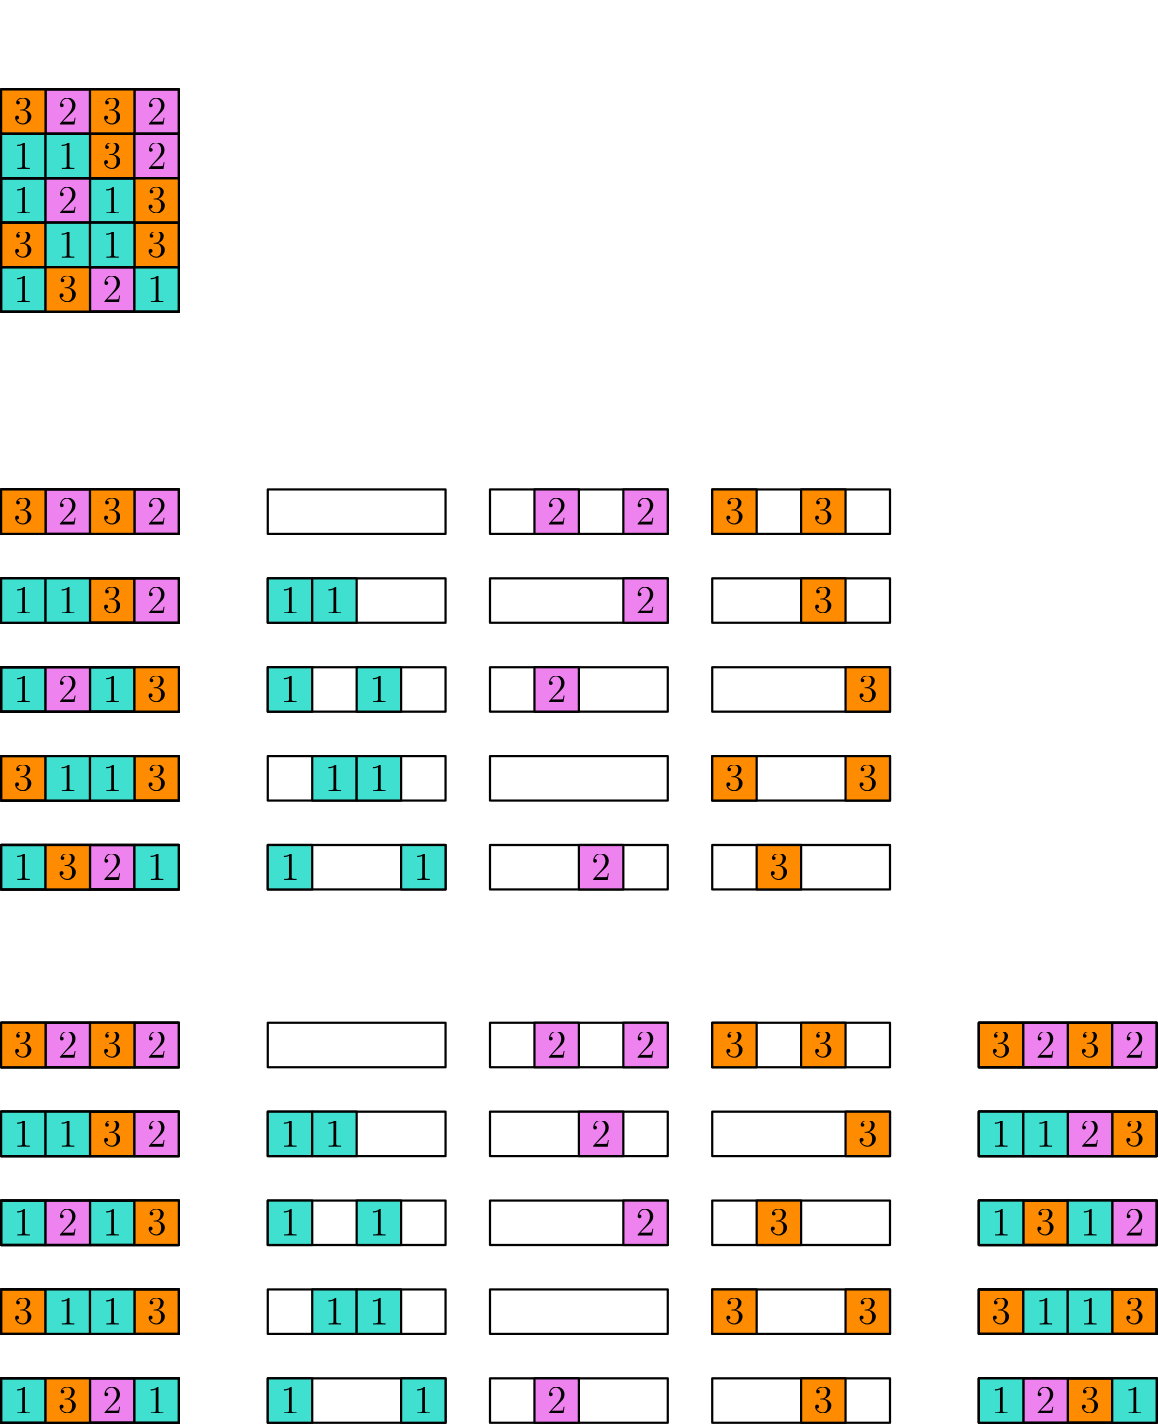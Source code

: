 <?xml version="1.0"?>
<!DOCTYPE ipe SYSTEM "ipe.dtd">
<ipe version="70206" creator="Ipe 7.2.7">
<info created="D:20171208155741" modified="D:20171208161820"/>
<ipestyle name="basic">
<symbol name="arrow/arc(spx)">
<path stroke="sym-stroke" fill="sym-stroke" pen="sym-pen">
0 0 m
-1 0.333 l
-1 -0.333 l
h
</path>
</symbol>
<symbol name="arrow/farc(spx)">
<path stroke="sym-stroke" fill="white" pen="sym-pen">
0 0 m
-1 0.333 l
-1 -0.333 l
h
</path>
</symbol>
<symbol name="arrow/ptarc(spx)">
<path stroke="sym-stroke" fill="sym-stroke" pen="sym-pen">
0 0 m
-1 0.333 l
-0.8 0 l
-1 -0.333 l
h
</path>
</symbol>
<symbol name="arrow/fptarc(spx)">
<path stroke="sym-stroke" fill="white" pen="sym-pen">
0 0 m
-1 0.333 l
-0.8 0 l
-1 -0.333 l
h
</path>
</symbol>
<symbol name="mark/circle(sx)" transformations="translations">
<path fill="sym-stroke">
0.6 0 0 0.6 0 0 e
0.4 0 0 0.4 0 0 e
</path>
</symbol>
<symbol name="mark/disk(sx)" transformations="translations">
<path fill="sym-stroke">
0.6 0 0 0.6 0 0 e
</path>
</symbol>
<symbol name="mark/fdisk(sfx)" transformations="translations">
<group>
<path fill="sym-fill">
0.5 0 0 0.5 0 0 e
</path>
<path fill="sym-stroke" fillrule="eofill">
0.6 0 0 0.6 0 0 e
0.4 0 0 0.4 0 0 e
</path>
</group>
</symbol>
<symbol name="mark/box(sx)" transformations="translations">
<path fill="sym-stroke" fillrule="eofill">
-0.6 -0.6 m
0.6 -0.6 l
0.6 0.6 l
-0.6 0.6 l
h
-0.4 -0.4 m
0.4 -0.4 l
0.4 0.4 l
-0.4 0.4 l
h
</path>
</symbol>
<symbol name="mark/square(sx)" transformations="translations">
<path fill="sym-stroke">
-0.6 -0.6 m
0.6 -0.6 l
0.6 0.6 l
-0.6 0.6 l
h
</path>
</symbol>
<symbol name="mark/fsquare(sfx)" transformations="translations">
<group>
<path fill="sym-fill">
-0.5 -0.5 m
0.5 -0.5 l
0.5 0.5 l
-0.5 0.5 l
h
</path>
<path fill="sym-stroke" fillrule="eofill">
-0.6 -0.6 m
0.6 -0.6 l
0.6 0.6 l
-0.6 0.6 l
h
-0.4 -0.4 m
0.4 -0.4 l
0.4 0.4 l
-0.4 0.4 l
h
</path>
</group>
</symbol>
<symbol name="mark/cross(sx)" transformations="translations">
<group>
<path fill="sym-stroke">
-0.43 -0.57 m
0.57 0.43 l
0.43 0.57 l
-0.57 -0.43 l
h
</path>
<path fill="sym-stroke">
-0.43 0.57 m
0.57 -0.43 l
0.43 -0.57 l
-0.57 0.43 l
h
</path>
</group>
</symbol>
<symbol name="arrow/fnormal(spx)">
<path stroke="sym-stroke" fill="white" pen="sym-pen">
0 0 m
-1 0.333 l
-1 -0.333 l
h
</path>
</symbol>
<symbol name="arrow/pointed(spx)">
<path stroke="sym-stroke" fill="sym-stroke" pen="sym-pen">
0 0 m
-1 0.333 l
-0.8 0 l
-1 -0.333 l
h
</path>
</symbol>
<symbol name="arrow/fpointed(spx)">
<path stroke="sym-stroke" fill="white" pen="sym-pen">
0 0 m
-1 0.333 l
-0.8 0 l
-1 -0.333 l
h
</path>
</symbol>
<symbol name="arrow/linear(spx)">
<path stroke="sym-stroke" pen="sym-pen">
-1 0.333 m
0 0 l
-1 -0.333 l
</path>
</symbol>
<symbol name="arrow/fdouble(spx)">
<path stroke="sym-stroke" fill="white" pen="sym-pen">
0 0 m
-1 0.333 l
-1 -0.333 l
h
-1 0 m
-2 0.333 l
-2 -0.333 l
h
</path>
</symbol>
<symbol name="arrow/double(spx)">
<path stroke="sym-stroke" fill="sym-stroke" pen="sym-pen">
0 0 m
-1 0.333 l
-1 -0.333 l
h
-1 0 m
-2 0.333 l
-2 -0.333 l
h
</path>
</symbol>
<pen name="heavier" value="0.8"/>
<pen name="fat" value="1.2"/>
<pen name="ultrafat" value="2"/>
<symbolsize name="large" value="5"/>
<symbolsize name="small" value="2"/>
<symbolsize name="tiny" value="1.1"/>
<arrowsize name="large" value="10"/>
<arrowsize name="small" value="5"/>
<arrowsize name="tiny" value="3"/>
<color name="red" value="1 0 0"/>
<color name="green" value="0 1 0"/>
<color name="blue" value="0 0 1"/>
<color name="yellow" value="1 1 0"/>
<color name="orange" value="1 0.647 0"/>
<color name="gold" value="1 0.843 0"/>
<color name="purple" value="0.627 0.125 0.941"/>
<color name="gray" value="0.745"/>
<color name="brown" value="0.647 0.165 0.165"/>
<color name="navy" value="0 0 0.502"/>
<color name="pink" value="1 0.753 0.796"/>
<color name="seagreen" value="0.18 0.545 0.341"/>
<color name="turquoise" value="0.251 0.878 0.816"/>
<color name="violet" value="0.933 0.51 0.933"/>
<color name="darkblue" value="0 0 0.545"/>
<color name="darkcyan" value="0 0.545 0.545"/>
<color name="darkgray" value="0.663"/>
<color name="darkgreen" value="0 0.392 0"/>
<color name="darkmagenta" value="0.545 0 0.545"/>
<color name="darkorange" value="1 0.549 0"/>
<color name="darkred" value="0.545 0 0"/>
<color name="lightblue" value="0.678 0.847 0.902"/>
<color name="lightcyan" value="0.878 1 1"/>
<color name="lightgray" value="0.827"/>
<color name="lightgreen" value="0.565 0.933 0.565"/>
<color name="lightyellow" value="1 1 0.878"/>
<dashstyle name="dashed" value="[4] 0"/>
<dashstyle name="dotted" value="[1 3] 0"/>
<dashstyle name="dash dotted" value="[4 2 1 2] 0"/>
<dashstyle name="dash dot dotted" value="[4 2 1 2 1 2] 0"/>
<textsize name="large" value="\large"/>
<textsize name="Large" value="\Large"/>
<textsize name="LARGE" value="\LARGE"/>
<textsize name="huge" value="\huge"/>
<textsize name="Huge" value="\Huge"/>
<textsize name="small" value="\small"/>
<textsize name="footnote" value="\footnotesize"/>
<textsize name="tiny" value="\tiny"/>
<textstyle name="center" begin="\begin{center}" end="\end{center}"/>
<textstyle name="itemize" begin="\begin{itemize}" end="\end{itemize}"/>
<textstyle name="item" begin="\begin{itemize}\item{}" end="\end{itemize}"/>
<gridsize name="4 pts" value="4"/>
<gridsize name="8 pts (~3 mm)" value="8"/>
<gridsize name="16 pts (~6 mm)" value="16"/>
<gridsize name="32 pts (~12 mm)" value="32"/>
<gridsize name="10 pts (~3.5 mm)" value="10"/>
<gridsize name="20 pts (~7 mm)" value="20"/>
<gridsize name="14 pts (~5 mm)" value="14"/>
<gridsize name="28 pts (~10 mm)" value="28"/>
<gridsize name="56 pts (~20 mm)" value="56"/>
<anglesize name="90 deg" value="90"/>
<anglesize name="60 deg" value="60"/>
<anglesize name="45 deg" value="45"/>
<anglesize name="30 deg" value="30"/>
<anglesize name="22.5 deg" value="22.5"/>
<opacity name="10%" value="0.1"/>
<opacity name="30%" value="0.3"/>
<opacity name="50%" value="0.5"/>
<opacity name="75%" value="0.75"/>
<tiling name="falling" angle="-60" step="4" width="1"/>
<tiling name="rising" angle="30" step="4" width="1"/>
</ipestyle>
<page>
<layer name="alpha"/>
<view layers="alpha" active="alpha"/>
<path layer="alpha" matrix="0.5 0 0 0.5 192 192" stroke="black" pen="heavier">
64 384 m
64 352 l
192 352 l
192 384 l
h
</path>
<path matrix="0.5 0 0 0.5 192 96" stroke="black" pen="heavier">
224 384 m
224 352 l
352 352 l
352 384 l
h
</path>
<group matrix="0.5 0 0 0.5 192 192">
<path stroke="black" pen="heavier">
224 384 m
224 352 l
352 352 l
352 384 l
h
</path>
<group matrix="1 0 0 1 -96 -256">
<path matrix="1 0 0 1 0 160" stroke="black" fill="violet" pen="heavier">
384 448 m
384 480 l
352 480 l
352 448 l
h
</path>
<text matrix="1 0 0 1 192 64" transformations="translations" pos="176 560" stroke="black" type="label" width="7.024" height="9.245" depth="0" halign="center" valign="center" size="Large" style="math">2</text>
</group>
<group matrix="1 0 0 1 -32 -256">
<path matrix="1 0 0 1 0 160" stroke="black" fill="violet" pen="heavier">
384 448 m
384 480 l
352 480 l
352 448 l
h
</path>
<text matrix="1 0 0 1 192 64" transformations="translations" pos="176 560" stroke="black" type="label" width="7.024" height="9.245" depth="0" halign="center" valign="center" size="Large" style="math">2</text>
</group>
</group>
<group matrix="0.5 0 0 0.5 192 192">
<path stroke="black" pen="heavier">
384 384 m
384 352 l
512 352 l
512 384 l
h
</path>
<group matrix="1 0 0 1 0 -224">
<path matrix="1 0 0 1 0 160" stroke="black" fill="darkorange" pen="heavier">
416 416 m
416 448 l
384 448 l
384 416 l
h
</path>
<text matrix="1 0 0 1 224 32" transformations="translations" pos="176 560" stroke="black" type="label" width="7.024" height="9.245" depth="0" halign="center" valign="center" size="Large" style="math">3</text>
</group>
<group matrix="1 0 0 1 64 -224">
<path matrix="1 0 0 1 0 160" stroke="black" fill="darkorange" pen="heavier">
416 416 m
416 448 l
384 448 l
384 416 l
h
</path>
<text matrix="1 0 0 1 224 32" transformations="translations" pos="176 560" stroke="black" type="label" width="7.024" height="9.245" depth="0" halign="center" valign="center" size="Large" style="math">3</text>
</group>
</group>
<group matrix="0.5 0 0 0.5 192 192">
<path matrix="1 0 0 1 0 -64" stroke="black" pen="heavier">
384 384 m
384 352 l
512 352 l
512 384 l
h
</path>
<group matrix="1 0 0 1 64 -288">
<path matrix="1 0 0 1 0 160" stroke="black" fill="darkorange" pen="heavier">
416 416 m
416 448 l
384 448 l
384 416 l
h
</path>
<text matrix="1 0 0 1 224 32" transformations="translations" pos="176 560" stroke="black" type="label" width="7.024" height="9.245" depth="0" halign="center" valign="center" size="Large" style="math">3</text>
</group>
</group>
<group matrix="0.5 0 0 0.5 192 192">
<path matrix="1 0 0 1 0 -64" stroke="black" pen="heavier">
224 384 m
224 352 l
352 352 l
352 384 l
h
</path>
<group matrix="1 0 0 1 -32 -320">
<path matrix="1 0 0 1 0 160" stroke="black" fill="violet" pen="heavier">
384 448 m
384 480 l
352 480 l
352 448 l
h
</path>
<text matrix="1 0 0 1 192 64" transformations="translations" pos="176 560" stroke="black" type="label" width="7.024" height="9.245" depth="0" halign="center" valign="center" size="Large" style="math">2</text>
</group>
</group>
<group matrix="0.5 0 0 0.5 192 192">
<path matrix="1 0 0 1 0 -64" stroke="black" pen="heavier">
64 384 m
64 352 l
192 352 l
192 384 l
h
</path>
<group matrix="1 0 0 1 -256 -352">
<path matrix="1 0 0 1 0 160" stroke="black" fill="turquoise" pen="heavier">
320 512 m
320 480 l
352 480 l
352 512 l
h
</path>
<text matrix="1 0 0 1 160 96" transformations="translations" pos="176 560" stroke="black" type="label" width="7.024" height="9.245" depth="0" halign="center" valign="center" size="Large" style="math">1</text>
</group>
<group matrix="1 0 0 1 -224 -352">
<path matrix="1 0 0 1 0 160" stroke="black" fill="turquoise" pen="heavier">
320 512 m
320 480 l
352 480 l
352 512 l
h
</path>
<text matrix="1 0 0 1 160 96" transformations="translations" pos="176 560" stroke="black" type="label" width="7.024" height="9.245" depth="0" halign="center" valign="center" size="Large" style="math">1</text>
</group>
</group>
<group matrix="0.5 0 0 0.5 192 192">
<path matrix="1 0 0 1 0 -128" stroke="black" pen="heavier">
64 384 m
64 352 l
192 352 l
192 384 l
h
</path>
<group matrix="1 0 0 1 -256 -416">
<path matrix="1 0 0 1 0 160" stroke="black" fill="turquoise" pen="heavier">
320 512 m
320 480 l
352 480 l
352 512 l
h
</path>
<text matrix="1 0 0 1 160 96" transformations="translations" pos="176 560" stroke="black" type="label" width="7.024" height="9.245" depth="0" halign="center" valign="center" size="Large" style="math">1</text>
</group>
<group matrix="1 0 0 1 -192 -416">
<path matrix="1 0 0 1 0 160" stroke="black" fill="turquoise" pen="heavier">
320 512 m
320 480 l
352 480 l
352 512 l
h
</path>
<text matrix="1 0 0 1 160 96" transformations="translations" pos="176 560" stroke="black" type="label" width="7.024" height="9.245" depth="0" halign="center" valign="center" size="Large" style="math">1</text>
</group>
</group>
<group matrix="0.5 0 0 0.5 192 192">
<path matrix="1 0 0 1 0 -128" stroke="black" pen="heavier">
224 384 m
224 352 l
352 352 l
352 384 l
h
</path>
<group matrix="1 0 0 1 -96 -384">
<path matrix="1 0 0 1 0 160" stroke="black" fill="violet" pen="heavier">
384 448 m
384 480 l
352 480 l
352 448 l
h
</path>
<text matrix="1 0 0 1 192 64" transformations="translations" pos="176 560" stroke="black" type="label" width="7.024" height="9.245" depth="0" halign="center" valign="center" size="Large" style="math">2</text>
</group>
</group>
<group matrix="0.5 0 0 0.5 192 192">
<path matrix="1 0 0 1 0 -128" stroke="black" pen="heavier">
384 384 m
384 352 l
512 352 l
512 384 l
h
</path>
<group matrix="1 0 0 1 96 -352">
<path matrix="1 0 0 1 0 160" stroke="black" fill="darkorange" pen="heavier">
416 416 m
416 448 l
384 448 l
384 416 l
h
</path>
<text matrix="1 0 0 1 224 32" transformations="translations" pos="176 560" stroke="black" type="label" width="7.024" height="9.245" depth="0" halign="center" valign="center" size="Large" style="math">3</text>
</group>
</group>
<group matrix="0.5 0 0 0.5 192 192">
<path matrix="1 0 0 1 0 -192" stroke="black" pen="heavier">
384 384 m
384 352 l
512 352 l
512 384 l
h
</path>
<group matrix="1 0 0 1 0 -416">
<path matrix="1 0 0 1 0 160" stroke="black" fill="darkorange" pen="heavier">
416 416 m
416 448 l
384 448 l
384 416 l
h
</path>
<text matrix="1 0 0 1 224 32" transformations="translations" pos="176 560" stroke="black" type="label" width="7.024" height="9.245" depth="0" halign="center" valign="center" size="Large" style="math">3</text>
</group>
<group matrix="1 0 0 1 96 -416">
<path matrix="1 0 0 1 0 160" stroke="black" fill="darkorange" pen="heavier">
416 416 m
416 448 l
384 448 l
384 416 l
h
</path>
<text matrix="1 0 0 1 224 32" transformations="translations" pos="176 560" stroke="black" type="label" width="7.024" height="9.245" depth="0" halign="center" valign="center" size="Large" style="math">3</text>
</group>
</group>
<group matrix="0.5 0 0 0.5 192 192">
<path matrix="1 0 0 1 0 -192" stroke="black" pen="heavier">
64 384 m
64 352 l
192 352 l
192 384 l
h
</path>
<group matrix="1 0 0 1 -224 -480">
<path matrix="1 0 0 1 0 160" stroke="black" fill="turquoise" pen="heavier">
320 512 m
320 480 l
352 480 l
352 512 l
h
</path>
<text matrix="1 0 0 1 160 96" transformations="translations" pos="176 560" stroke="black" type="label" width="7.024" height="9.245" depth="0" halign="center" valign="center" size="Large" style="math">1</text>
</group>
<group matrix="1 0 0 1 -192 -480">
<path matrix="1 0 0 1 0 160" stroke="black" fill="turquoise" pen="heavier">
320 512 m
320 480 l
352 480 l
352 512 l
h
</path>
<text matrix="1 0 0 1 160 96" transformations="translations" pos="176 560" stroke="black" type="label" width="7.024" height="9.245" depth="0" halign="center" valign="center" size="Large" style="math">1</text>
</group>
</group>
<group matrix="0.5 0 0 0.5 192 192">
<path matrix="1 0 0 1 0 -256" stroke="black" pen="heavier">
224 384 m
224 352 l
352 352 l
352 384 l
h
</path>
<group matrix="1 0 0 1 -64 -512">
<path matrix="1 0 0 1 0 160" stroke="black" fill="violet" pen="heavier">
384 448 m
384 480 l
352 480 l
352 448 l
h
</path>
<text matrix="1 0 0 1 192 64" transformations="translations" pos="176 560" stroke="black" type="label" width="7.024" height="9.245" depth="0" halign="center" valign="center" size="Large" style="math">2</text>
</group>
</group>
<group matrix="0.5 0 0 0.5 192 192">
<path matrix="1 0 0 1 0 -256" stroke="black" pen="heavier">
64 384 m
64 352 l
192 352 l
192 384 l
h
</path>
<group matrix="1 0 0 1 -256 -544">
<path matrix="1 0 0 1 0 160" stroke="black" fill="turquoise" pen="heavier">
320 512 m
320 480 l
352 480 l
352 512 l
h
</path>
<text matrix="1 0 0 1 160 96" transformations="translations" pos="176 560" stroke="black" type="label" width="7.024" height="9.245" depth="0" halign="center" valign="center" size="Large" style="math">1</text>
</group>
<group matrix="1 0 0 1 -160 -544">
<path matrix="1 0 0 1 0 160" stroke="black" fill="turquoise" pen="heavier">
320 512 m
320 480 l
352 480 l
352 512 l
h
</path>
<text matrix="1 0 0 1 160 96" transformations="translations" pos="176 560" stroke="black" type="label" width="7.024" height="9.245" depth="0" halign="center" valign="center" size="Large" style="math">1</text>
</group>
</group>
<group matrix="0.5 0 0 0.5 192 192">
<path matrix="1 0 0 1 0 -256" stroke="black" pen="heavier">
384 384 m
384 352 l
512 352 l
512 384 l
h
</path>
<group matrix="1 0 0 1 32 -480">
<path matrix="1 0 0 1 0 160" stroke="black" fill="darkorange" pen="heavier">
416 416 m
416 448 l
384 448 l
384 416 l
h
</path>
<text matrix="1 0 0 1 224 32" transformations="translations" pos="176 560" stroke="black" type="label" width="7.024" height="9.245" depth="0" halign="center" valign="center" size="Large" style="math">3</text>
</group>
</group>
<path matrix="0.5 0 0 0.5 96 192" stroke="black" pen="heavier">
64 384 m
64 352 l
192 352 l
192 384 l
h
</path>
<path matrix="0.5 0 0 0.5 16 96" stroke="black" pen="heavier">
224 384 m
224 352 l
352 352 l
352 384 l
h
</path>
<group matrix="0.5 0 0 0.5 16 192">
<path stroke="black" pen="heavier">
224 384 m
224 352 l
352 352 l
352 384 l
h
</path>
<group matrix="1 0 0 1 -96 -256">
<path matrix="1 0 0 1 0 160" stroke="black" fill="violet" pen="heavier">
384 448 m
384 480 l
352 480 l
352 448 l
h
</path>
<text matrix="1 0 0 1 192 64" transformations="translations" pos="176 560" stroke="black" type="label" width="7.024" height="9.245" depth="0" halign="center" valign="center" size="Large" style="math">2</text>
</group>
<group matrix="1 0 0 1 -32 -256">
<path matrix="1 0 0 1 0 160" stroke="black" fill="violet" pen="heavier">
384 448 m
384 480 l
352 480 l
352 448 l
h
</path>
<text matrix="1 0 0 1 192 64" transformations="translations" pos="176 560" stroke="black" type="label" width="7.024" height="9.245" depth="0" halign="center" valign="center" size="Large" style="math">2</text>
</group>
</group>
<group matrix="0.5 0 0 0.5 -64 192">
<path stroke="black" pen="heavier">
384 384 m
384 352 l
512 352 l
512 384 l
h
</path>
<group matrix="1 0 0 1 0 -224">
<path matrix="1 0 0 1 0 160" stroke="black" fill="darkorange" pen="heavier">
416 416 m
416 448 l
384 448 l
384 416 l
h
</path>
<text matrix="1 0 0 1 224 32" transformations="translations" pos="176 560" stroke="black" type="label" width="7.024" height="9.245" depth="0" halign="center" valign="center" size="Large" style="math">3</text>
</group>
<group matrix="1 0 0 1 64 -224">
<path matrix="1 0 0 1 0 160" stroke="black" fill="darkorange" pen="heavier">
416 416 m
416 448 l
384 448 l
384 416 l
h
</path>
<text matrix="1 0 0 1 224 32" transformations="translations" pos="176 560" stroke="black" type="label" width="7.024" height="9.245" depth="0" halign="center" valign="center" size="Large" style="math">3</text>
</group>
</group>
<group matrix="0.5 0 0 0.5 -64 192">
<path matrix="1 0 0 1 0 -64" stroke="black" pen="heavier">
384 384 m
384 352 l
512 352 l
512 384 l
h
</path>
<group matrix="1 0 0 1 64 -288">
<path matrix="1 0 0 1 0 160" stroke="black" fill="darkorange" pen="heavier">
416 416 m
416 448 l
384 448 l
384 416 l
h
</path>
<text matrix="1 0 0 1 224 32" transformations="translations" pos="176 560" stroke="black" type="label" width="7.024" height="9.245" depth="0" halign="center" valign="center" size="Large" style="math">3</text>
</group>
</group>
<group matrix="0.5 0 0 0.5 16 192">
<path matrix="1 0 0 1 0 -64" stroke="black" pen="heavier">
224 384 m
224 352 l
352 352 l
352 384 l
h
</path>
<group matrix="1 0 0 1 -32 -320">
<path matrix="1 0 0 1 0 160" stroke="black" fill="violet" pen="heavier">
384 448 m
384 480 l
352 480 l
352 448 l
h
</path>
<text matrix="1 0 0 1 192 64" transformations="translations" pos="176 560" stroke="black" type="label" width="7.024" height="9.245" depth="0" halign="center" valign="center" size="Large" style="math">2</text>
</group>
</group>
<group matrix="0.5 0 0 0.5 96 192">
<path matrix="1 0 0 1 0 -64" stroke="black" pen="heavier">
64 384 m
64 352 l
192 352 l
192 384 l
h
</path>
<group matrix="1 0 0 1 -256 -352">
<path matrix="1 0 0 1 0 160" stroke="black" fill="turquoise" pen="heavier">
320 512 m
320 480 l
352 480 l
352 512 l
h
</path>
<text matrix="1 0 0 1 160 96" transformations="translations" pos="176 560" stroke="black" type="label" width="7.024" height="9.245" depth="0" halign="center" valign="center" size="Large" style="math">1</text>
</group>
<group matrix="1 0 0 1 -224 -352">
<path matrix="1 0 0 1 0 160" stroke="black" fill="turquoise" pen="heavier">
320 512 m
320 480 l
352 480 l
352 512 l
h
</path>
<text matrix="1 0 0 1 160 96" transformations="translations" pos="176 560" stroke="black" type="label" width="7.024" height="9.245" depth="0" halign="center" valign="center" size="Large" style="math">1</text>
</group>
</group>
<group matrix="0.5 0 0 0.5 96 192">
<path matrix="1 0 0 1 0 -128" stroke="black" pen="heavier">
64 384 m
64 352 l
192 352 l
192 384 l
h
</path>
<group matrix="1 0 0 1 -256 -416">
<path matrix="1 0 0 1 0 160" stroke="black" fill="turquoise" pen="heavier">
320 512 m
320 480 l
352 480 l
352 512 l
h
</path>
<text matrix="1 0 0 1 160 96" transformations="translations" pos="176 560" stroke="black" type="label" width="7.024" height="9.245" depth="0" halign="center" valign="center" size="Large" style="math">1</text>
</group>
<group matrix="1 0 0 1 -192 -416">
<path matrix="1 0 0 1 0 160" stroke="black" fill="turquoise" pen="heavier">
320 512 m
320 480 l
352 480 l
352 512 l
h
</path>
<text matrix="1 0 0 1 160 96" transformations="translations" pos="176 560" stroke="black" type="label" width="7.024" height="9.245" depth="0" halign="center" valign="center" size="Large" style="math">1</text>
</group>
</group>
<group matrix="0.5 0 0 0.5 16 192">
<path matrix="1 0 0 1 0 -128" stroke="black" pen="heavier">
224 384 m
224 352 l
352 352 l
352 384 l
h
</path>
<group matrix="1 0 0 1 -96 -384">
<path matrix="1 0 0 1 0 160" stroke="black" fill="violet" pen="heavier">
384 448 m
384 480 l
352 480 l
352 448 l
h
</path>
<text matrix="1 0 0 1 192 64" transformations="translations" pos="176 560" stroke="black" type="label" width="7.024" height="9.245" depth="0" halign="center" valign="center" size="Large" style="math">2</text>
</group>
</group>
<group matrix="0.5 0 0 0.5 -64 192">
<path matrix="1 0 0 1 0 -128" stroke="black" pen="heavier">
384 384 m
384 352 l
512 352 l
512 384 l
h
</path>
<group matrix="1 0 0 1 96 -352">
<path matrix="1 0 0 1 0 160" stroke="black" fill="darkorange" pen="heavier">
416 416 m
416 448 l
384 448 l
384 416 l
h
</path>
<text matrix="1 0 0 1 224 32" transformations="translations" pos="176 560" stroke="black" type="label" width="7.024" height="9.245" depth="0" halign="center" valign="center" size="Large" style="math">3</text>
</group>
</group>
<group matrix="0.5 0 0 0.5 -64 192">
<path matrix="1 0 0 1 0 -192" stroke="black" pen="heavier">
384 384 m
384 352 l
512 352 l
512 384 l
h
</path>
<group matrix="1 0 0 1 0 -416">
<path matrix="1 0 0 1 0 160" stroke="black" fill="darkorange" pen="heavier">
416 416 m
416 448 l
384 448 l
384 416 l
h
</path>
<text matrix="1 0 0 1 224 32" transformations="translations" pos="176 560" stroke="black" type="label" width="7.024" height="9.245" depth="0" halign="center" valign="center" size="Large" style="math">3</text>
</group>
<group matrix="1 0 0 1 96 -416">
<path matrix="1 0 0 1 0 160" stroke="black" fill="darkorange" pen="heavier">
416 416 m
416 448 l
384 448 l
384 416 l
h
</path>
<text matrix="1 0 0 1 224 32" transformations="translations" pos="176 560" stroke="black" type="label" width="7.024" height="9.245" depth="0" halign="center" valign="center" size="Large" style="math">3</text>
</group>
</group>
<group matrix="0.5 0 0 0.5 96 192">
<path matrix="1 0 0 1 0 -192" stroke="black" pen="heavier">
64 384 m
64 352 l
192 352 l
192 384 l
h
</path>
<group matrix="1 0 0 1 -224 -480">
<path matrix="1 0 0 1 0 160" stroke="black" fill="turquoise" pen="heavier">
320 512 m
320 480 l
352 480 l
352 512 l
h
</path>
<text matrix="1 0 0 1 160 96" transformations="translations" pos="176 560" stroke="black" type="label" width="7.024" height="9.245" depth="0" halign="center" valign="center" size="Large" style="math">1</text>
</group>
<group matrix="1 0 0 1 -192 -480">
<path matrix="1 0 0 1 0 160" stroke="black" fill="turquoise" pen="heavier">
320 512 m
320 480 l
352 480 l
352 512 l
h
</path>
<text matrix="1 0 0 1 160 96" transformations="translations" pos="176 560" stroke="black" type="label" width="7.024" height="9.245" depth="0" halign="center" valign="center" size="Large" style="math">1</text>
</group>
</group>
<group matrix="0.5 0 0 0.5 16 192">
<path matrix="1 0 0 1 0 -256" stroke="black" pen="heavier">
224 384 m
224 352 l
352 352 l
352 384 l
h
</path>
<group matrix="1 0 0 1 -64 -512">
<path matrix="1 0 0 1 0 160" stroke="black" fill="violet" pen="heavier">
384 448 m
384 480 l
352 480 l
352 448 l
h
</path>
<text matrix="1 0 0 1 192 64" transformations="translations" pos="176 560" stroke="black" type="label" width="7.024" height="9.245" depth="0" halign="center" valign="center" size="Large" style="math">2</text>
</group>
</group>
<group matrix="0.5 0 0 0.5 96 192">
<path matrix="1 0 0 1 0 -256" stroke="black" pen="heavier">
64 384 m
64 352 l
192 352 l
192 384 l
h
</path>
<group matrix="1 0 0 1 -256 -544">
<path matrix="1 0 0 1 0 160" stroke="black" fill="turquoise" pen="heavier">
320 512 m
320 480 l
352 480 l
352 512 l
h
</path>
<text matrix="1 0 0 1 160 96" transformations="translations" pos="176 560" stroke="black" type="label" width="7.024" height="9.245" depth="0" halign="center" valign="center" size="Large" style="math">1</text>
</group>
<group matrix="1 0 0 1 -160 -544">
<path matrix="1 0 0 1 0 160" stroke="black" fill="turquoise" pen="heavier">
320 512 m
320 480 l
352 480 l
352 512 l
h
</path>
<text matrix="1 0 0 1 160 96" transformations="translations" pos="176 560" stroke="black" type="label" width="7.024" height="9.245" depth="0" halign="center" valign="center" size="Large" style="math">1</text>
</group>
</group>
<group matrix="0.5 0 0 0.5 -64 192">
<path matrix="1 0 0 1 0 -256" stroke="black" pen="heavier">
384 384 m
384 352 l
512 352 l
512 384 l
h
</path>
<group matrix="1 0 0 1 32 -480">
<path matrix="1 0 0 1 0 160" stroke="black" fill="darkorange" pen="heavier">
416 416 m
416 448 l
384 448 l
384 416 l
h
</path>
<text matrix="1 0 0 1 224 32" transformations="translations" pos="176 560" stroke="black" type="label" width="7.024" height="9.245" depth="0" halign="center" valign="center" size="Large" style="math">3</text>
</group>
</group>
<path matrix="0.5 0 0 0.5 192 0" stroke="black" pen="heavier">
64 384 m
64 352 l
192 352 l
192 384 l
h
</path>
<path matrix="0.5 0 0 0.5 192 -96" stroke="black" pen="heavier">
224 384 m
224 352 l
352 352 l
352 384 l
h
</path>
<group matrix="0.5 0 0 0.5 192 0">
<path stroke="black" pen="heavier">
224 384 m
224 352 l
352 352 l
352 384 l
h
</path>
<group matrix="1 0 0 1 -96 -256">
<path matrix="1 0 0 1 0 160" stroke="black" fill="violet" pen="heavier">
384 448 m
384 480 l
352 480 l
352 448 l
h
</path>
<text matrix="1 0 0 1 192 64" transformations="translations" pos="176 560" stroke="black" type="label" width="7.024" height="9.245" depth="0" halign="center" valign="center" size="Large" style="math">2</text>
</group>
<group matrix="1 0 0 1 -32 -256">
<path matrix="1 0 0 1 0 160" stroke="black" fill="violet" pen="heavier">
384 448 m
384 480 l
352 480 l
352 448 l
h
</path>
<text matrix="1 0 0 1 192 64" transformations="translations" pos="176 560" stroke="black" type="label" width="7.024" height="9.245" depth="0" halign="center" valign="center" size="Large" style="math">2</text>
</group>
</group>
<group matrix="0.5 0 0 0.5 192 0">
<path stroke="black" pen="heavier">
384 384 m
384 352 l
512 352 l
512 384 l
h
</path>
<group matrix="1 0 0 1 0 -224">
<path matrix="1 0 0 1 0 160" stroke="black" fill="darkorange" pen="heavier">
416 416 m
416 448 l
384 448 l
384 416 l
h
</path>
<text matrix="1 0 0 1 224 32" transformations="translations" pos="176 560" stroke="black" type="label" width="7.024" height="9.245" depth="0" halign="center" valign="center" size="Large" style="math">3</text>
</group>
<group matrix="1 0 0 1 64 -224">
<path matrix="1 0 0 1 0 160" stroke="black" fill="darkorange" pen="heavier">
416 416 m
416 448 l
384 448 l
384 416 l
h
</path>
<text matrix="1 0 0 1 224 32" transformations="translations" pos="176 560" stroke="black" type="label" width="7.024" height="9.245" depth="0" halign="center" valign="center" size="Large" style="math">3</text>
</group>
</group>
<group matrix="0.5 0 0 0.5 192 -96">
<path matrix="1 0 0 1 0 -64" stroke="black" pen="heavier">
384 384 m
384 352 l
512 352 l
512 384 l
h
</path>
<group matrix="1 0 0 1 64 -288">
<path matrix="1 0 0 1 0 160" stroke="black" fill="darkorange" pen="heavier">
416 416 m
416 448 l
384 448 l
384 416 l
h
</path>
<text matrix="1 0 0 1 224 32" transformations="translations" pos="176 560" stroke="black" type="label" width="7.024" height="9.245" depth="0" halign="center" valign="center" size="Large" style="math">3</text>
</group>
</group>
<group matrix="0.5 0 0 0.5 192 -32">
<path matrix="1 0 0 1 0 -64" stroke="black" pen="heavier">
224 384 m
224 352 l
352 352 l
352 384 l
h
</path>
<group matrix="1 0 0 1 -32 -320">
<path matrix="1 0 0 1 0 160" stroke="black" fill="violet" pen="heavier">
384 448 m
384 480 l
352 480 l
352 448 l
h
</path>
<text matrix="1 0 0 1 192 64" transformations="translations" pos="176 560" stroke="black" type="label" width="7.024" height="9.245" depth="0" halign="center" valign="center" size="Large" style="math">2</text>
</group>
</group>
<group matrix="0.5 0 0 0.5 192 0">
<path matrix="1 0 0 1 0 -64" stroke="black" pen="heavier">
64 384 m
64 352 l
192 352 l
192 384 l
h
</path>
<group matrix="1 0 0 1 -256 -352">
<path matrix="1 0 0 1 0 160" stroke="black" fill="turquoise" pen="heavier">
320 512 m
320 480 l
352 480 l
352 512 l
h
</path>
<text matrix="1 0 0 1 160 96" transformations="translations" pos="176 560" stroke="black" type="label" width="7.024" height="9.245" depth="0" halign="center" valign="center" size="Large" style="math">1</text>
</group>
<group matrix="1 0 0 1 -224 -352">
<path matrix="1 0 0 1 0 160" stroke="black" fill="turquoise" pen="heavier">
320 512 m
320 480 l
352 480 l
352 512 l
h
</path>
<text matrix="1 0 0 1 160 96" transformations="translations" pos="176 560" stroke="black" type="label" width="7.024" height="9.245" depth="0" halign="center" valign="center" size="Large" style="math">1</text>
</group>
</group>
<group matrix="0.5 0 0 0.5 192 0">
<path matrix="1 0 0 1 0 -128" stroke="black" pen="heavier">
64 384 m
64 352 l
192 352 l
192 384 l
h
</path>
<group matrix="1 0 0 1 -256 -416">
<path matrix="1 0 0 1 0 160" stroke="black" fill="turquoise" pen="heavier">
320 512 m
320 480 l
352 480 l
352 512 l
h
</path>
<text matrix="1 0 0 1 160 96" transformations="translations" pos="176 560" stroke="black" type="label" width="7.024" height="9.245" depth="0" halign="center" valign="center" size="Large" style="math">1</text>
</group>
<group matrix="1 0 0 1 -192 -416">
<path matrix="1 0 0 1 0 160" stroke="black" fill="turquoise" pen="heavier">
320 512 m
320 480 l
352 480 l
352 512 l
h
</path>
<text matrix="1 0 0 1 160 96" transformations="translations" pos="176 560" stroke="black" type="label" width="7.024" height="9.245" depth="0" halign="center" valign="center" size="Large" style="math">1</text>
</group>
</group>
<group matrix="0.5 0 0 0.5 192 -64">
<path matrix="1 0 0 1 0 -128" stroke="black" pen="heavier">
224 384 m
224 352 l
352 352 l
352 384 l
h
</path>
<group matrix="1 0 0 1 -96 -384">
<path matrix="1 0 0 1 0 160" stroke="black" fill="violet" pen="heavier">
384 448 m
384 480 l
352 480 l
352 448 l
h
</path>
<text matrix="1 0 0 1 192 64" transformations="translations" pos="176 560" stroke="black" type="label" width="7.024" height="9.245" depth="0" halign="center" valign="center" size="Large" style="math">2</text>
</group>
</group>
<group matrix="0.5 0 0 0.5 192 32">
<path matrix="1 0 0 1 0 -128" stroke="black" pen="heavier">
384 384 m
384 352 l
512 352 l
512 384 l
h
</path>
<group matrix="1 0 0 1 96 -352">
<path matrix="1 0 0 1 0 160" stroke="black" fill="darkorange" pen="heavier">
416 416 m
416 448 l
384 448 l
384 416 l
h
</path>
<text matrix="1 0 0 1 224 32" transformations="translations" pos="176 560" stroke="black" type="label" width="7.024" height="9.245" depth="0" halign="center" valign="center" size="Large" style="math">3</text>
</group>
</group>
<group matrix="0.5 0 0 0.5 192 0">
<path matrix="1 0 0 1 0 -192" stroke="black" pen="heavier">
384 384 m
384 352 l
512 352 l
512 384 l
h
</path>
<group matrix="1 0 0 1 0 -416">
<path matrix="1 0 0 1 0 160" stroke="black" fill="darkorange" pen="heavier">
416 416 m
416 448 l
384 448 l
384 416 l
h
</path>
<text matrix="1 0 0 1 224 32" transformations="translations" pos="176 560" stroke="black" type="label" width="7.024" height="9.245" depth="0" halign="center" valign="center" size="Large" style="math">3</text>
</group>
<group matrix="1 0 0 1 96 -416">
<path matrix="1 0 0 1 0 160" stroke="black" fill="darkorange" pen="heavier">
416 416 m
416 448 l
384 448 l
384 416 l
h
</path>
<text matrix="1 0 0 1 224 32" transformations="translations" pos="176 560" stroke="black" type="label" width="7.024" height="9.245" depth="0" halign="center" valign="center" size="Large" style="math">3</text>
</group>
</group>
<group matrix="0.5 0 0 0.5 192 0">
<path matrix="1 0 0 1 0 -192" stroke="black" pen="heavier">
64 384 m
64 352 l
192 352 l
192 384 l
h
</path>
<group matrix="1 0 0 1 -224 -480">
<path matrix="1 0 0 1 0 160" stroke="black" fill="turquoise" pen="heavier">
320 512 m
320 480 l
352 480 l
352 512 l
h
</path>
<text matrix="1 0 0 1 160 96" transformations="translations" pos="176 560" stroke="black" type="label" width="7.024" height="9.245" depth="0" halign="center" valign="center" size="Large" style="math">1</text>
</group>
<group matrix="1 0 0 1 -192 -480">
<path matrix="1 0 0 1 0 160" stroke="black" fill="turquoise" pen="heavier">
320 512 m
320 480 l
352 480 l
352 512 l
h
</path>
<text matrix="1 0 0 1 160 96" transformations="translations" pos="176 560" stroke="black" type="label" width="7.024" height="9.245" depth="0" halign="center" valign="center" size="Large" style="math">1</text>
</group>
</group>
<group matrix="0.5 0 0 0.5 192 96">
<path matrix="1 0 0 1 0 -256" stroke="black" pen="heavier">
224 384 m
224 352 l
352 352 l
352 384 l
h
</path>
<group matrix="1 0 0 1 -64 -512">
<path matrix="1 0 0 1 0 160" stroke="black" fill="violet" pen="heavier">
384 448 m
384 480 l
352 480 l
352 448 l
h
</path>
<text matrix="1 0 0 1 192 64" transformations="translations" pos="176 560" stroke="black" type="label" width="7.024" height="9.245" depth="0" halign="center" valign="center" size="Large" style="math">2</text>
</group>
</group>
<group matrix="0.5 0 0 0.5 192 0">
<path matrix="1 0 0 1 0 -256" stroke="black" pen="heavier">
64 384 m
64 352 l
192 352 l
192 384 l
h
</path>
<group matrix="1 0 0 1 -256 -544">
<path matrix="1 0 0 1 0 160" stroke="black" fill="turquoise" pen="heavier">
320 512 m
320 480 l
352 480 l
352 512 l
h
</path>
<text matrix="1 0 0 1 160 96" transformations="translations" pos="176 560" stroke="black" type="label" width="7.024" height="9.245" depth="0" halign="center" valign="center" size="Large" style="math">1</text>
</group>
<group matrix="1 0 0 1 -160 -544">
<path matrix="1 0 0 1 0 160" stroke="black" fill="turquoise" pen="heavier">
320 512 m
320 480 l
352 480 l
352 512 l
h
</path>
<text matrix="1 0 0 1 160 96" transformations="translations" pos="176 560" stroke="black" type="label" width="7.024" height="9.245" depth="0" halign="center" valign="center" size="Large" style="math">1</text>
</group>
</group>
<group matrix="0.5 0 0 0.5 192 64">
<path matrix="1 0 0 1 0 -256" stroke="black" pen="heavier">
384 384 m
384 352 l
512 352 l
512 384 l
h
</path>
<group matrix="1 0 0 1 32 -480">
<path matrix="1 0 0 1 0 160" stroke="black" fill="darkorange" pen="heavier">
416 416 m
416 448 l
384 448 l
384 416 l
h
</path>
<text matrix="1 0 0 1 224 32" transformations="translations" pos="176 560" stroke="black" type="label" width="7.024" height="9.245" depth="0" halign="center" valign="center" size="Large" style="math">3</text>
</group>
</group>
<path matrix="0.5 0 0 0.5 96 0" stroke="black" pen="heavier">
64 384 m
64 352 l
192 352 l
192 384 l
h
</path>
<path matrix="0.5 0 0 0.5 16 -96" stroke="black" pen="heavier">
224 384 m
224 352 l
352 352 l
352 384 l
h
</path>
<group matrix="0.5 0 0 0.5 16 0">
<path stroke="black" pen="heavier">
224 384 m
224 352 l
352 352 l
352 384 l
h
</path>
<group matrix="1 0 0 1 -96 -256">
<path matrix="1 0 0 1 0 160" stroke="black" fill="violet" pen="heavier">
384 448 m
384 480 l
352 480 l
352 448 l
h
</path>
<text matrix="1 0 0 1 192 64" transformations="translations" pos="176 560" stroke="black" type="label" width="7.024" height="9.245" depth="0" halign="center" valign="center" size="Large" style="math">2</text>
</group>
<group matrix="1 0 0 1 -32 -256">
<path matrix="1 0 0 1 0 160" stroke="black" fill="violet" pen="heavier">
384 448 m
384 480 l
352 480 l
352 448 l
h
</path>
<text matrix="1 0 0 1 192 64" transformations="translations" pos="176 560" stroke="black" type="label" width="7.024" height="9.245" depth="0" halign="center" valign="center" size="Large" style="math">2</text>
</group>
</group>
<group matrix="0.5 0 0 0.5 -64 0">
<path stroke="black" pen="heavier">
384 384 m
384 352 l
512 352 l
512 384 l
h
</path>
<group matrix="1 0 0 1 0 -224">
<path matrix="1 0 0 1 0 160" stroke="black" fill="darkorange" pen="heavier">
416 416 m
416 448 l
384 448 l
384 416 l
h
</path>
<text matrix="1 0 0 1 224 32" transformations="translations" pos="176 560" stroke="black" type="label" width="7.024" height="9.245" depth="0" halign="center" valign="center" size="Large" style="math">3</text>
</group>
<group matrix="1 0 0 1 64 -224">
<path matrix="1 0 0 1 0 160" stroke="black" fill="darkorange" pen="heavier">
416 416 m
416 448 l
384 448 l
384 416 l
h
</path>
<text matrix="1 0 0 1 224 32" transformations="translations" pos="176 560" stroke="black" type="label" width="7.024" height="9.245" depth="0" halign="center" valign="center" size="Large" style="math">3</text>
</group>
</group>
<group matrix="0.5 0 0 0.5 -64 0">
<path matrix="1 0 0 1 0 -64" stroke="black" pen="heavier">
384 384 m
384 352 l
512 352 l
512 384 l
h
</path>
<group matrix="1 0 0 1 64 -288">
<path matrix="1 0 0 1 0 160" stroke="black" fill="darkorange" pen="heavier">
416 416 m
416 448 l
384 448 l
384 416 l
h
</path>
<text matrix="1 0 0 1 224 32" transformations="translations" pos="176 560" stroke="black" type="label" width="7.024" height="9.245" depth="0" halign="center" valign="center" size="Large" style="math">3</text>
</group>
</group>
<group matrix="0.5 0 0 0.5 16 0">
<path matrix="1 0 0 1 0 -64" stroke="black" pen="heavier">
224 384 m
224 352 l
352 352 l
352 384 l
h
</path>
<group matrix="1 0 0 1 -32 -320">
<path matrix="1 0 0 1 0 160" stroke="black" fill="violet" pen="heavier">
384 448 m
384 480 l
352 480 l
352 448 l
h
</path>
<text matrix="1 0 0 1 192 64" transformations="translations" pos="176 560" stroke="black" type="label" width="7.024" height="9.245" depth="0" halign="center" valign="center" size="Large" style="math">2</text>
</group>
</group>
<group matrix="0.5 0 0 0.5 96 0">
<path matrix="1 0 0 1 0 -64" stroke="black" pen="heavier">
64 384 m
64 352 l
192 352 l
192 384 l
h
</path>
<group matrix="1 0 0 1 -256 -352">
<path matrix="1 0 0 1 0 160" stroke="black" fill="turquoise" pen="heavier">
320 512 m
320 480 l
352 480 l
352 512 l
h
</path>
<text matrix="1 0 0 1 160 96" transformations="translations" pos="176 560" stroke="black" type="label" width="7.024" height="9.245" depth="0" halign="center" valign="center" size="Large" style="math">1</text>
</group>
<group matrix="1 0 0 1 -224 -352">
<path matrix="1 0 0 1 0 160" stroke="black" fill="turquoise" pen="heavier">
320 512 m
320 480 l
352 480 l
352 512 l
h
</path>
<text matrix="1 0 0 1 160 96" transformations="translations" pos="176 560" stroke="black" type="label" width="7.024" height="9.245" depth="0" halign="center" valign="center" size="Large" style="math">1</text>
</group>
</group>
<group matrix="0.5 0 0 0.5 96 0">
<path matrix="1 0 0 1 0 -128" stroke="black" pen="heavier">
64 384 m
64 352 l
192 352 l
192 384 l
h
</path>
<group matrix="1 0 0 1 -256 -416">
<path matrix="1 0 0 1 0 160" stroke="black" fill="turquoise" pen="heavier">
320 512 m
320 480 l
352 480 l
352 512 l
h
</path>
<text matrix="1 0 0 1 160 96" transformations="translations" pos="176 560" stroke="black" type="label" width="7.024" height="9.245" depth="0" halign="center" valign="center" size="Large" style="math">1</text>
</group>
<group matrix="1 0 0 1 -192 -416">
<path matrix="1 0 0 1 0 160" stroke="black" fill="turquoise" pen="heavier">
320 512 m
320 480 l
352 480 l
352 512 l
h
</path>
<text matrix="1 0 0 1 160 96" transformations="translations" pos="176 560" stroke="black" type="label" width="7.024" height="9.245" depth="0" halign="center" valign="center" size="Large" style="math">1</text>
</group>
</group>
<group matrix="0.5 0 0 0.5 16 0">
<path matrix="1 0 0 1 0 -128" stroke="black" pen="heavier">
224 384 m
224 352 l
352 352 l
352 384 l
h
</path>
<group matrix="1 0 0 1 -96 -384">
<path matrix="1 0 0 1 0 160" stroke="black" fill="violet" pen="heavier">
384 448 m
384 480 l
352 480 l
352 448 l
h
</path>
<text matrix="1 0 0 1 192 64" transformations="translations" pos="176 560" stroke="black" type="label" width="7.024" height="9.245" depth="0" halign="center" valign="center" size="Large" style="math">2</text>
</group>
</group>
<group matrix="0.5 0 0 0.5 -64 0">
<path matrix="1 0 0 1 0 -128" stroke="black" pen="heavier">
384 384 m
384 352 l
512 352 l
512 384 l
h
</path>
<group matrix="1 0 0 1 96 -352">
<path matrix="1 0 0 1 0 160" stroke="black" fill="darkorange" pen="heavier">
416 416 m
416 448 l
384 448 l
384 416 l
h
</path>
<text matrix="1 0 0 1 224 32" transformations="translations" pos="176 560" stroke="black" type="label" width="7.024" height="9.245" depth="0" halign="center" valign="center" size="Large" style="math">3</text>
</group>
</group>
<group matrix="0.5 0 0 0.5 -64 0">
<path matrix="1 0 0 1 0 -192" stroke="black" pen="heavier">
384 384 m
384 352 l
512 352 l
512 384 l
h
</path>
<group matrix="1 0 0 1 0 -416">
<path matrix="1 0 0 1 0 160" stroke="black" fill="darkorange" pen="heavier">
416 416 m
416 448 l
384 448 l
384 416 l
h
</path>
<text matrix="1 0 0 1 224 32" transformations="translations" pos="176 560" stroke="black" type="label" width="7.024" height="9.245" depth="0" halign="center" valign="center" size="Large" style="math">3</text>
</group>
<group matrix="1 0 0 1 96 -416">
<path matrix="1 0 0 1 0 160" stroke="black" fill="darkorange" pen="heavier">
416 416 m
416 448 l
384 448 l
384 416 l
h
</path>
<text matrix="1 0 0 1 224 32" transformations="translations" pos="176 560" stroke="black" type="label" width="7.024" height="9.245" depth="0" halign="center" valign="center" size="Large" style="math">3</text>
</group>
</group>
<group matrix="0.5 0 0 0.5 96 0">
<path matrix="1 0 0 1 0 -192" stroke="black" pen="heavier">
64 384 m
64 352 l
192 352 l
192 384 l
h
</path>
<group matrix="1 0 0 1 -224 -480">
<path matrix="1 0 0 1 0 160" stroke="black" fill="turquoise" pen="heavier">
320 512 m
320 480 l
352 480 l
352 512 l
h
</path>
<text matrix="1 0 0 1 160 96" transformations="translations" pos="176 560" stroke="black" type="label" width="7.024" height="9.245" depth="0" halign="center" valign="center" size="Large" style="math">1</text>
</group>
<group matrix="1 0 0 1 -192 -480">
<path matrix="1 0 0 1 0 160" stroke="black" fill="turquoise" pen="heavier">
320 512 m
320 480 l
352 480 l
352 512 l
h
</path>
<text matrix="1 0 0 1 160 96" transformations="translations" pos="176 560" stroke="black" type="label" width="7.024" height="9.245" depth="0" halign="center" valign="center" size="Large" style="math">1</text>
</group>
</group>
<group matrix="0.5 0 0 0.5 16 0">
<path matrix="1 0 0 1 0 -256" stroke="black" pen="heavier">
224 384 m
224 352 l
352 352 l
352 384 l
h
</path>
<group matrix="1 0 0 1 -64 -512">
<path matrix="1 0 0 1 0 160" stroke="black" fill="violet" pen="heavier">
384 448 m
384 480 l
352 480 l
352 448 l
h
</path>
<text matrix="1 0 0 1 192 64" transformations="translations" pos="176 560" stroke="black" type="label" width="7.024" height="9.245" depth="0" halign="center" valign="center" size="Large" style="math">2</text>
</group>
</group>
<group matrix="0.5 0 0 0.5 96 0">
<path matrix="1 0 0 1 0 -256" stroke="black" pen="heavier">
64 384 m
64 352 l
192 352 l
192 384 l
h
</path>
<group matrix="1 0 0 1 -256 -544">
<path matrix="1 0 0 1 0 160" stroke="black" fill="turquoise" pen="heavier">
320 512 m
320 480 l
352 480 l
352 512 l
h
</path>
<text matrix="1 0 0 1 160 96" transformations="translations" pos="176 560" stroke="black" type="label" width="7.024" height="9.245" depth="0" halign="center" valign="center" size="Large" style="math">1</text>
</group>
<group matrix="1 0 0 1 -160 -544">
<path matrix="1 0 0 1 0 160" stroke="black" fill="turquoise" pen="heavier">
320 512 m
320 480 l
352 480 l
352 512 l
h
</path>
<text matrix="1 0 0 1 160 96" transformations="translations" pos="176 560" stroke="black" type="label" width="7.024" height="9.245" depth="0" halign="center" valign="center" size="Large" style="math">1</text>
</group>
</group>
<group matrix="0.5 0 0 0.5 -64 0">
<path matrix="1 0 0 1 0 -256" stroke="black" pen="heavier">
384 384 m
384 352 l
512 352 l
512 384 l
h
</path>
<group matrix="1 0 0 1 32 -480">
<path matrix="1 0 0 1 0 160" stroke="black" fill="darkorange" pen="heavier">
416 416 m
416 448 l
384 448 l
384 416 l
h
</path>
<text matrix="1 0 0 1 224 32" transformations="translations" pos="176 560" stroke="black" type="label" width="7.024" height="9.245" depth="0" halign="center" valign="center" size="Large" style="math">3</text>
</group>
</group>
<path fill="white">
480 384 m
480 240 l
544 240 l
544 384 l
h
</path>
<group matrix="0.5 0 0 0.5 288 0">
<path stroke="black" pen="heavier">
384 384 m
384 352 l
512 352 l
512 384 l
h
</path>
<group matrix="1 0 0 1 0 -224">
<path matrix="1 0 0 1 0 160" stroke="black" fill="darkorange" pen="heavier">
416 416 m
416 448 l
384 448 l
384 416 l
h
</path>
<text matrix="1 0 0 1 224 32" transformations="translations" pos="176 560" stroke="black" type="label" width="7.024" height="9.245" depth="0" halign="center" valign="center" size="Large" style="math">3</text>
</group>
<group matrix="1 0 0 1 64 -224">
<path matrix="1 0 0 1 0 160" stroke="black" fill="darkorange" pen="heavier">
416 416 m
416 448 l
384 448 l
384 416 l
h
</path>
<text matrix="1 0 0 1 224 32" transformations="translations" pos="176 560" stroke="black" type="label" width="7.024" height="9.245" depth="0" halign="center" valign="center" size="Large" style="math">3</text>
</group>
</group>
<group matrix="0.5 0 0 0.5 288 -96">
<path matrix="1 0 0 1 0 -64" stroke="black" pen="heavier">
384 384 m
384 352 l
512 352 l
512 384 l
h
</path>
<group matrix="1 0 0 1 64 -288">
<path matrix="1 0 0 1 0 160" stroke="black" fill="darkorange" pen="heavier">
416 416 m
416 448 l
384 448 l
384 416 l
h
</path>
<text matrix="1 0 0 1 224 32" transformations="translations" pos="176 560" stroke="black" type="label" width="7.024" height="9.245" depth="0" halign="center" valign="center" size="Large" style="math">3</text>
</group>
</group>
<group matrix="0.5 0 0 0.5 288 32">
<path matrix="1 0 0 1 0 -128" stroke="black" pen="heavier">
384 384 m
384 352 l
512 352 l
512 384 l
h
</path>
<group matrix="1 0 0 1 96 -352">
<path matrix="1 0 0 1 0 160" stroke="black" fill="darkorange" pen="heavier">
416 416 m
416 448 l
384 448 l
384 416 l
h
</path>
<text matrix="1 0 0 1 224 32" transformations="translations" pos="176 560" stroke="black" type="label" width="7.024" height="9.245" depth="0" halign="center" valign="center" size="Large" style="math">3</text>
</group>
</group>
<group matrix="0.5 0 0 0.5 288 0">
<path matrix="1 0 0 1 0 -192" stroke="black" pen="heavier">
384 384 m
384 352 l
512 352 l
512 384 l
h
</path>
<group matrix="1 0 0 1 0 -416">
<path matrix="1 0 0 1 0 160" stroke="black" fill="darkorange" pen="heavier">
416 416 m
416 448 l
384 448 l
384 416 l
h
</path>
<text matrix="1 0 0 1 224 32" transformations="translations" pos="176 560" stroke="black" type="label" width="7.024" height="9.245" depth="0" halign="center" valign="center" size="Large" style="math">3</text>
</group>
<group matrix="1 0 0 1 96 -416">
<path matrix="1 0 0 1 0 160" stroke="black" fill="darkorange" pen="heavier">
416 416 m
416 448 l
384 448 l
384 416 l
h
</path>
<text matrix="1 0 0 1 224 32" transformations="translations" pos="176 560" stroke="black" type="label" width="7.024" height="9.245" depth="0" halign="center" valign="center" size="Large" style="math">3</text>
</group>
</group>
<group matrix="0.5 0 0 0.5 288 64">
<path matrix="1 0 0 1 0 -256" stroke="black" pen="heavier">
384 384 m
384 352 l
512 352 l
512 384 l
h
</path>
<group matrix="1 0 0 1 32 -480">
<path matrix="1 0 0 1 0 160" stroke="black" fill="darkorange" pen="heavier">
416 416 m
416 448 l
384 448 l
384 416 l
h
</path>
<text matrix="1 0 0 1 224 32" transformations="translations" pos="176 560" stroke="black" type="label" width="7.024" height="9.245" depth="0" halign="center" valign="center" size="Large" style="math">3</text>
</group>
</group>
<path matrix="0.5 0 0 0.5 368 -96" stroke="black" pen="heavier">
224 384 m
224 352 l
352 352 l
352 384 l
h
</path>
<group matrix="0.5 0 0 0.5 368 0">
<path stroke="black" pen="heavier">
224 384 m
224 352 l
352 352 l
352 384 l
h
</path>
<group matrix="1 0 0 1 -96 -256">
<path matrix="1 0 0 1 0 160" stroke="black" fill="violet" pen="heavier">
384 448 m
384 480 l
352 480 l
352 448 l
h
</path>
<text matrix="1 0 0 1 192 64" transformations="translations" pos="176 560" stroke="black" type="label" width="7.024" height="9.245" depth="0" halign="center" valign="center" size="Large" style="math">2</text>
</group>
<group matrix="1 0 0 1 -32 -256">
<path matrix="1 0 0 1 0 160" stroke="black" fill="violet" pen="heavier">
384 448 m
384 480 l
352 480 l
352 448 l
h
</path>
<text matrix="1 0 0 1 192 64" transformations="translations" pos="176 560" stroke="black" type="label" width="7.024" height="9.245" depth="0" halign="center" valign="center" size="Large" style="math">2</text>
</group>
</group>
<group matrix="0.5 0 0 0.5 368 -32">
<path matrix="1 0 0 1 0 -64" stroke="black" pen="heavier">
224 384 m
224 352 l
352 352 l
352 384 l
h
</path>
<group matrix="1 0 0 1 -32 -320">
<path matrix="1 0 0 1 0 160" stroke="black" fill="violet" pen="heavier">
384 448 m
384 480 l
352 480 l
352 448 l
h
</path>
<text matrix="1 0 0 1 192 64" transformations="translations" pos="176 560" stroke="black" type="label" width="7.024" height="9.245" depth="0" halign="center" valign="center" size="Large" style="math">2</text>
</group>
</group>
<group matrix="0.5 0 0 0.5 368 -64">
<path matrix="1 0 0 1 0 -128" stroke="black" pen="heavier">
224 384 m
224 352 l
352 352 l
352 384 l
h
</path>
<group matrix="1 0 0 1 -96 -384">
<path matrix="1 0 0 1 0 160" stroke="black" fill="violet" pen="heavier">
384 448 m
384 480 l
352 480 l
352 448 l
h
</path>
<text matrix="1 0 0 1 192 64" transformations="translations" pos="176 560" stroke="black" type="label" width="7.024" height="9.245" depth="0" halign="center" valign="center" size="Large" style="math">2</text>
</group>
</group>
<group matrix="0.5 0 0 0.5 368 96">
<path matrix="1 0 0 1 0 -256" stroke="black" pen="heavier">
224 384 m
224 352 l
352 352 l
352 384 l
h
</path>
<group matrix="1 0 0 1 -64 -512">
<path matrix="1 0 0 1 0 160" stroke="black" fill="violet" pen="heavier">
384 448 m
384 480 l
352 480 l
352 448 l
h
</path>
<text matrix="1 0 0 1 192 64" transformations="translations" pos="176 560" stroke="black" type="label" width="7.024" height="9.245" depth="0" halign="center" valign="center" size="Large" style="math">2</text>
</group>
</group>
<path matrix="0.5 0 0 0.5 448 0" stroke="black" pen="heavier">
64 384 m
64 352 l
192 352 l
192 384 l
h
</path>
<group matrix="0.5 0 0 0.5 448 0">
<path matrix="1 0 0 1 0 -64" stroke="black" pen="heavier">
64 384 m
64 352 l
192 352 l
192 384 l
h
</path>
<group matrix="1 0 0 1 -256 -352">
<path matrix="1 0 0 1 0 160" stroke="black" fill="turquoise" pen="heavier">
320 512 m
320 480 l
352 480 l
352 512 l
h
</path>
<text matrix="1 0 0 1 160 96" transformations="translations" pos="176 560" stroke="black" type="label" width="7.024" height="9.245" depth="0" halign="center" valign="center" size="Large" style="math">1</text>
</group>
<group matrix="1 0 0 1 -224 -352">
<path matrix="1 0 0 1 0 160" stroke="black" fill="turquoise" pen="heavier">
320 512 m
320 480 l
352 480 l
352 512 l
h
</path>
<text matrix="1 0 0 1 160 96" transformations="translations" pos="176 560" stroke="black" type="label" width="7.024" height="9.245" depth="0" halign="center" valign="center" size="Large" style="math">1</text>
</group>
</group>
<group matrix="0.5 0 0 0.5 448 0">
<path matrix="1 0 0 1 0 -128" stroke="black" pen="heavier">
64 384 m
64 352 l
192 352 l
192 384 l
h
</path>
<group matrix="1 0 0 1 -256 -416">
<path matrix="1 0 0 1 0 160" stroke="black" fill="turquoise" pen="heavier">
320 512 m
320 480 l
352 480 l
352 512 l
h
</path>
<text matrix="1 0 0 1 160 96" transformations="translations" pos="176 560" stroke="black" type="label" width="7.024" height="9.245" depth="0" halign="center" valign="center" size="Large" style="math">1</text>
</group>
<group matrix="1 0 0 1 -192 -416">
<path matrix="1 0 0 1 0 160" stroke="black" fill="turquoise" pen="heavier">
320 512 m
320 480 l
352 480 l
352 512 l
h
</path>
<text matrix="1 0 0 1 160 96" transformations="translations" pos="176 560" stroke="black" type="label" width="7.024" height="9.245" depth="0" halign="center" valign="center" size="Large" style="math">1</text>
</group>
</group>
<group matrix="0.5 0 0 0.5 448 0">
<path matrix="1 0 0 1 0 -192" stroke="black" pen="heavier">
64 384 m
64 352 l
192 352 l
192 384 l
h
</path>
<group matrix="1 0 0 1 -224 -480">
<path matrix="1 0 0 1 0 160" stroke="black" fill="turquoise" pen="heavier">
320 512 m
320 480 l
352 480 l
352 512 l
h
</path>
<text matrix="1 0 0 1 160 96" transformations="translations" pos="176 560" stroke="black" type="label" width="7.024" height="9.245" depth="0" halign="center" valign="center" size="Large" style="math">1</text>
</group>
<group matrix="1 0 0 1 -192 -480">
<path matrix="1 0 0 1 0 160" stroke="black" fill="turquoise" pen="heavier">
320 512 m
320 480 l
352 480 l
352 512 l
h
</path>
<text matrix="1 0 0 1 160 96" transformations="translations" pos="176 560" stroke="black" type="label" width="7.024" height="9.245" depth="0" halign="center" valign="center" size="Large" style="math">1</text>
</group>
</group>
<group matrix="0.5 0 0 0.5 448 0">
<path matrix="1 0 0 1 0 -256" stroke="black" pen="heavier">
64 384 m
64 352 l
192 352 l
192 384 l
h
</path>
<group matrix="1 0 0 1 -256 -544">
<path matrix="1 0 0 1 0 160" stroke="black" fill="turquoise" pen="heavier">
320 512 m
320 480 l
352 480 l
352 512 l
h
</path>
<text matrix="1 0 0 1 160 96" transformations="translations" pos="176 560" stroke="black" type="label" width="7.024" height="9.245" depth="0" halign="center" valign="center" size="Large" style="math">1</text>
</group>
<group matrix="1 0 0 1 -160 -544">
<path matrix="1 0 0 1 0 160" stroke="black" fill="turquoise" pen="heavier">
320 512 m
320 480 l
352 480 l
352 512 l
h
</path>
<text matrix="1 0 0 1 160 96" transformations="translations" pos="176 560" stroke="black" type="label" width="7.024" height="9.245" depth="0" halign="center" valign="center" size="Large" style="math">1</text>
</group>
</group>
<path matrix="0.5 0 0 0.5 96 336" stroke="black" pen="heavier">
64 384 m
64 352 l
192 352 l
192 384 l
h
</path>
<path matrix="0.5 0 0 0.5 16 288" stroke="black" pen="heavier">
224 384 m
224 352 l
352 352 l
352 384 l
h
</path>
<group matrix="0.5 0 0 0.5 16 336">
<path stroke="black" pen="heavier">
224 384 m
224 352 l
352 352 l
352 384 l
h
</path>
<group matrix="1 0 0 1 -96 -256">
<path matrix="1 0 0 1 0 160" stroke="black" fill="violet" pen="heavier">
384 448 m
384 480 l
352 480 l
352 448 l
h
</path>
<text matrix="1 0 0 1 192 64" transformations="translations" pos="176 560" stroke="black" type="label" halign="center" valign="center" size="Large" style="math">2</text>
</group>
<group matrix="1 0 0 1 -32 -256">
<path matrix="1 0 0 1 0 160" stroke="black" fill="violet" pen="heavier">
384 448 m
384 480 l
352 480 l
352 448 l
h
</path>
<text matrix="1 0 0 1 192 64" transformations="translations" pos="176 560" stroke="black" type="label" halign="center" valign="center" size="Large" style="math">2</text>
</group>
</group>
<group matrix="0.5 0 0 0.5 -64 336">
<path stroke="black" pen="heavier">
384 384 m
384 352 l
512 352 l
512 384 l
h
</path>
<group matrix="1 0 0 1 0 -224">
<path matrix="1 0 0 1 0 160" stroke="black" fill="darkorange" pen="heavier">
416 416 m
416 448 l
384 448 l
384 416 l
h
</path>
<text matrix="1 0 0 1 224 32" transformations="translations" pos="176 560" stroke="black" type="label" halign="center" valign="center" size="Large" style="math">3</text>
</group>
<group matrix="1 0 0 1 64 -224">
<path matrix="1 0 0 1 0 160" stroke="black" fill="darkorange" pen="heavier">
416 416 m
416 448 l
384 448 l
384 416 l
h
</path>
<text matrix="1 0 0 1 224 32" transformations="translations" pos="176 560" stroke="black" type="label" halign="center" valign="center" size="Large" style="math">3</text>
</group>
</group>
<group matrix="0.5 0 0 0.5 -64 352">
<path matrix="1 0 0 1 0 -64" stroke="black" pen="heavier">
384 384 m
384 352 l
512 352 l
512 384 l
h
</path>
<group matrix="1 0 0 1 64 -288">
<path matrix="1 0 0 1 0 160" stroke="black" fill="darkorange" pen="heavier">
416 416 m
416 448 l
384 448 l
384 416 l
h
</path>
<text matrix="1 0 0 1 224 32" transformations="translations" pos="176 560" stroke="black" type="label" halign="center" valign="center" size="Large" style="math">3</text>
</group>
</group>
<group matrix="0.5 0 0 0.5 16 352">
<path matrix="1 0 0 1 0 -64" stroke="black" pen="heavier">
224 384 m
224 352 l
352 352 l
352 384 l
h
</path>
<group matrix="1 0 0 1 -32 -320">
<path matrix="1 0 0 1 0 160" stroke="black" fill="violet" pen="heavier">
384 448 m
384 480 l
352 480 l
352 448 l
h
</path>
<text matrix="1 0 0 1 192 64" transformations="translations" pos="176 560" stroke="black" type="label" halign="center" valign="center" size="Large" style="math">2</text>
</group>
</group>
<group matrix="0.5 0 0 0.5 96 352">
<path matrix="1 0 0 1 0 -64" stroke="black" pen="heavier">
64 384 m
64 352 l
192 352 l
192 384 l
h
</path>
<group matrix="1 0 0 1 -256 -352">
<path matrix="1 0 0 1 0 160" stroke="black" fill="turquoise" pen="heavier">
320 512 m
320 480 l
352 480 l
352 512 l
h
</path>
<text matrix="1 0 0 1 160 96" transformations="translations" pos="176 560" stroke="black" type="label" halign="center" valign="center" size="Large" style="math">1</text>
</group>
<group matrix="1 0 0 1 -224 -352">
<path matrix="1 0 0 1 0 160" stroke="black" fill="turquoise" pen="heavier">
320 512 m
320 480 l
352 480 l
352 512 l
h
</path>
<text matrix="1 0 0 1 160 96" transformations="translations" pos="176 560" stroke="black" type="label" halign="center" valign="center" size="Large" style="math">1</text>
</group>
</group>
<group matrix="0.5 0 0 0.5 96 368">
<path matrix="1 0 0 1 0 -128" stroke="black" pen="heavier">
64 384 m
64 352 l
192 352 l
192 384 l
h
</path>
<group matrix="1 0 0 1 -256 -416">
<path matrix="1 0 0 1 0 160" stroke="black" fill="turquoise" pen="heavier">
320 512 m
320 480 l
352 480 l
352 512 l
h
</path>
<text matrix="1 0 0 1 160 96" transformations="translations" pos="176 560" stroke="black" type="label" halign="center" valign="center" size="Large" style="math">1</text>
</group>
<group matrix="1 0 0 1 -192 -416">
<path matrix="1 0 0 1 0 160" stroke="black" fill="turquoise" pen="heavier">
320 512 m
320 480 l
352 480 l
352 512 l
h
</path>
<text matrix="1 0 0 1 160 96" transformations="translations" pos="176 560" stroke="black" type="label" halign="center" valign="center" size="Large" style="math">1</text>
</group>
</group>
<group matrix="0.5 0 0 0.5 16 368">
<path matrix="1 0 0 1 0 -128" stroke="black" pen="heavier">
224 384 m
224 352 l
352 352 l
352 384 l
h
</path>
<group matrix="1 0 0 1 -96 -384">
<path matrix="1 0 0 1 0 160" stroke="black" fill="violet" pen="heavier">
384 448 m
384 480 l
352 480 l
352 448 l
h
</path>
<text matrix="1 0 0 1 192 64" transformations="translations" pos="176 560" stroke="black" type="label" halign="center" valign="center" size="Large" style="math">2</text>
</group>
</group>
<group matrix="0.5 0 0 0.5 -64 368">
<path matrix="1 0 0 1 0 -128" stroke="black" pen="heavier">
384 384 m
384 352 l
512 352 l
512 384 l
h
</path>
<group matrix="1 0 0 1 96 -352">
<path matrix="1 0 0 1 0 160" stroke="black" fill="darkorange" pen="heavier">
416 416 m
416 448 l
384 448 l
384 416 l
h
</path>
<text matrix="1 0 0 1 224 32" transformations="translations" pos="176 560" stroke="black" type="label" halign="center" valign="center" size="Large" style="math">3</text>
</group>
</group>
<group matrix="0.5 0 0 0.5 -64 384">
<path matrix="1 0 0 1 0 -192" stroke="black" pen="heavier">
384 384 m
384 352 l
512 352 l
512 384 l
h
</path>
<group matrix="1 0 0 1 0 -416">
<path matrix="1 0 0 1 0 160" stroke="black" fill="darkorange" pen="heavier">
416 416 m
416 448 l
384 448 l
384 416 l
h
</path>
<text matrix="1 0 0 1 224 32" transformations="translations" pos="176 560" stroke="black" type="label" halign="center" valign="center" size="Large" style="math">3</text>
</group>
<group matrix="1 0 0 1 96 -416">
<path matrix="1 0 0 1 0 160" stroke="black" fill="darkorange" pen="heavier">
416 416 m
416 448 l
384 448 l
384 416 l
h
</path>
<text matrix="1 0 0 1 224 32" transformations="translations" pos="176 560" stroke="black" type="label" halign="center" valign="center" size="Large" style="math">3</text>
</group>
</group>
<group matrix="0.5 0 0 0.5 96 384">
<path matrix="1 0 0 1 0 -192" stroke="black" pen="heavier">
64 384 m
64 352 l
192 352 l
192 384 l
h
</path>
<group matrix="1 0 0 1 -224 -480">
<path matrix="1 0 0 1 0 160" stroke="black" fill="turquoise" pen="heavier">
320 512 m
320 480 l
352 480 l
352 512 l
h
</path>
<text matrix="1 0 0 1 160 96" transformations="translations" pos="176 560" stroke="black" type="label" halign="center" valign="center" size="Large" style="math">1</text>
</group>
<group matrix="1 0 0 1 -192 -480">
<path matrix="1 0 0 1 0 160" stroke="black" fill="turquoise" pen="heavier">
320 512 m
320 480 l
352 480 l
352 512 l
h
</path>
<text matrix="1 0 0 1 160 96" transformations="translations" pos="176 560" stroke="black" type="label" halign="center" valign="center" size="Large" style="math">1</text>
</group>
</group>
<group matrix="0.5 0 0 0.5 16 400">
<path matrix="1 0 0 1 0 -256" stroke="black" pen="heavier">
224 384 m
224 352 l
352 352 l
352 384 l
h
</path>
<group matrix="1 0 0 1 -64 -512">
<path matrix="1 0 0 1 0 160" stroke="black" fill="violet" pen="heavier">
384 448 m
384 480 l
352 480 l
352 448 l
h
</path>
<text matrix="1 0 0 1 192 64" transformations="translations" pos="176 560" stroke="black" type="label" halign="center" valign="center" size="Large" style="math">2</text>
</group>
</group>
<group matrix="0.5 0 0 0.5 96 400">
<path matrix="1 0 0 1 0 -256" stroke="black" pen="heavier">
64 384 m
64 352 l
192 352 l
192 384 l
h
</path>
<group matrix="1 0 0 1 -256 -544">
<path matrix="1 0 0 1 0 160" stroke="black" fill="turquoise" pen="heavier">
320 512 m
320 480 l
352 480 l
352 512 l
h
</path>
<text matrix="1 0 0 1 160 96" transformations="translations" pos="176 560" stroke="black" type="label" halign="center" valign="center" size="Large" style="math">1</text>
</group>
<group matrix="1 0 0 1 -160 -544">
<path matrix="1 0 0 1 0 160" stroke="black" fill="turquoise" pen="heavier">
320 512 m
320 480 l
352 480 l
352 512 l
h
</path>
<text matrix="1 0 0 1 160 96" transformations="translations" pos="176 560" stroke="black" type="label" halign="center" valign="center" size="Large" style="math">1</text>
</group>
</group>
<group matrix="0.5 0 0 0.5 -64 400">
<path matrix="1 0 0 1 0 -256" stroke="black" pen="heavier">
384 384 m
384 352 l
512 352 l
512 384 l
h
</path>
<group matrix="1 0 0 1 32 -480">
<path matrix="1 0 0 1 0 160" stroke="black" fill="darkorange" pen="heavier">
416 416 m
416 448 l
384 448 l
384 416 l
h
</path>
<text matrix="1 0 0 1 224 32" transformations="translations" pos="176 560" stroke="black" type="label" halign="center" valign="center" size="Large" style="math">3</text>
</group>
</group>
<path matrix="1 0 0 1 0 176" fill="white">
480 384 m
480 240 l
544 240 l
544 384 l
h
</path>
</page>
</ipe>
